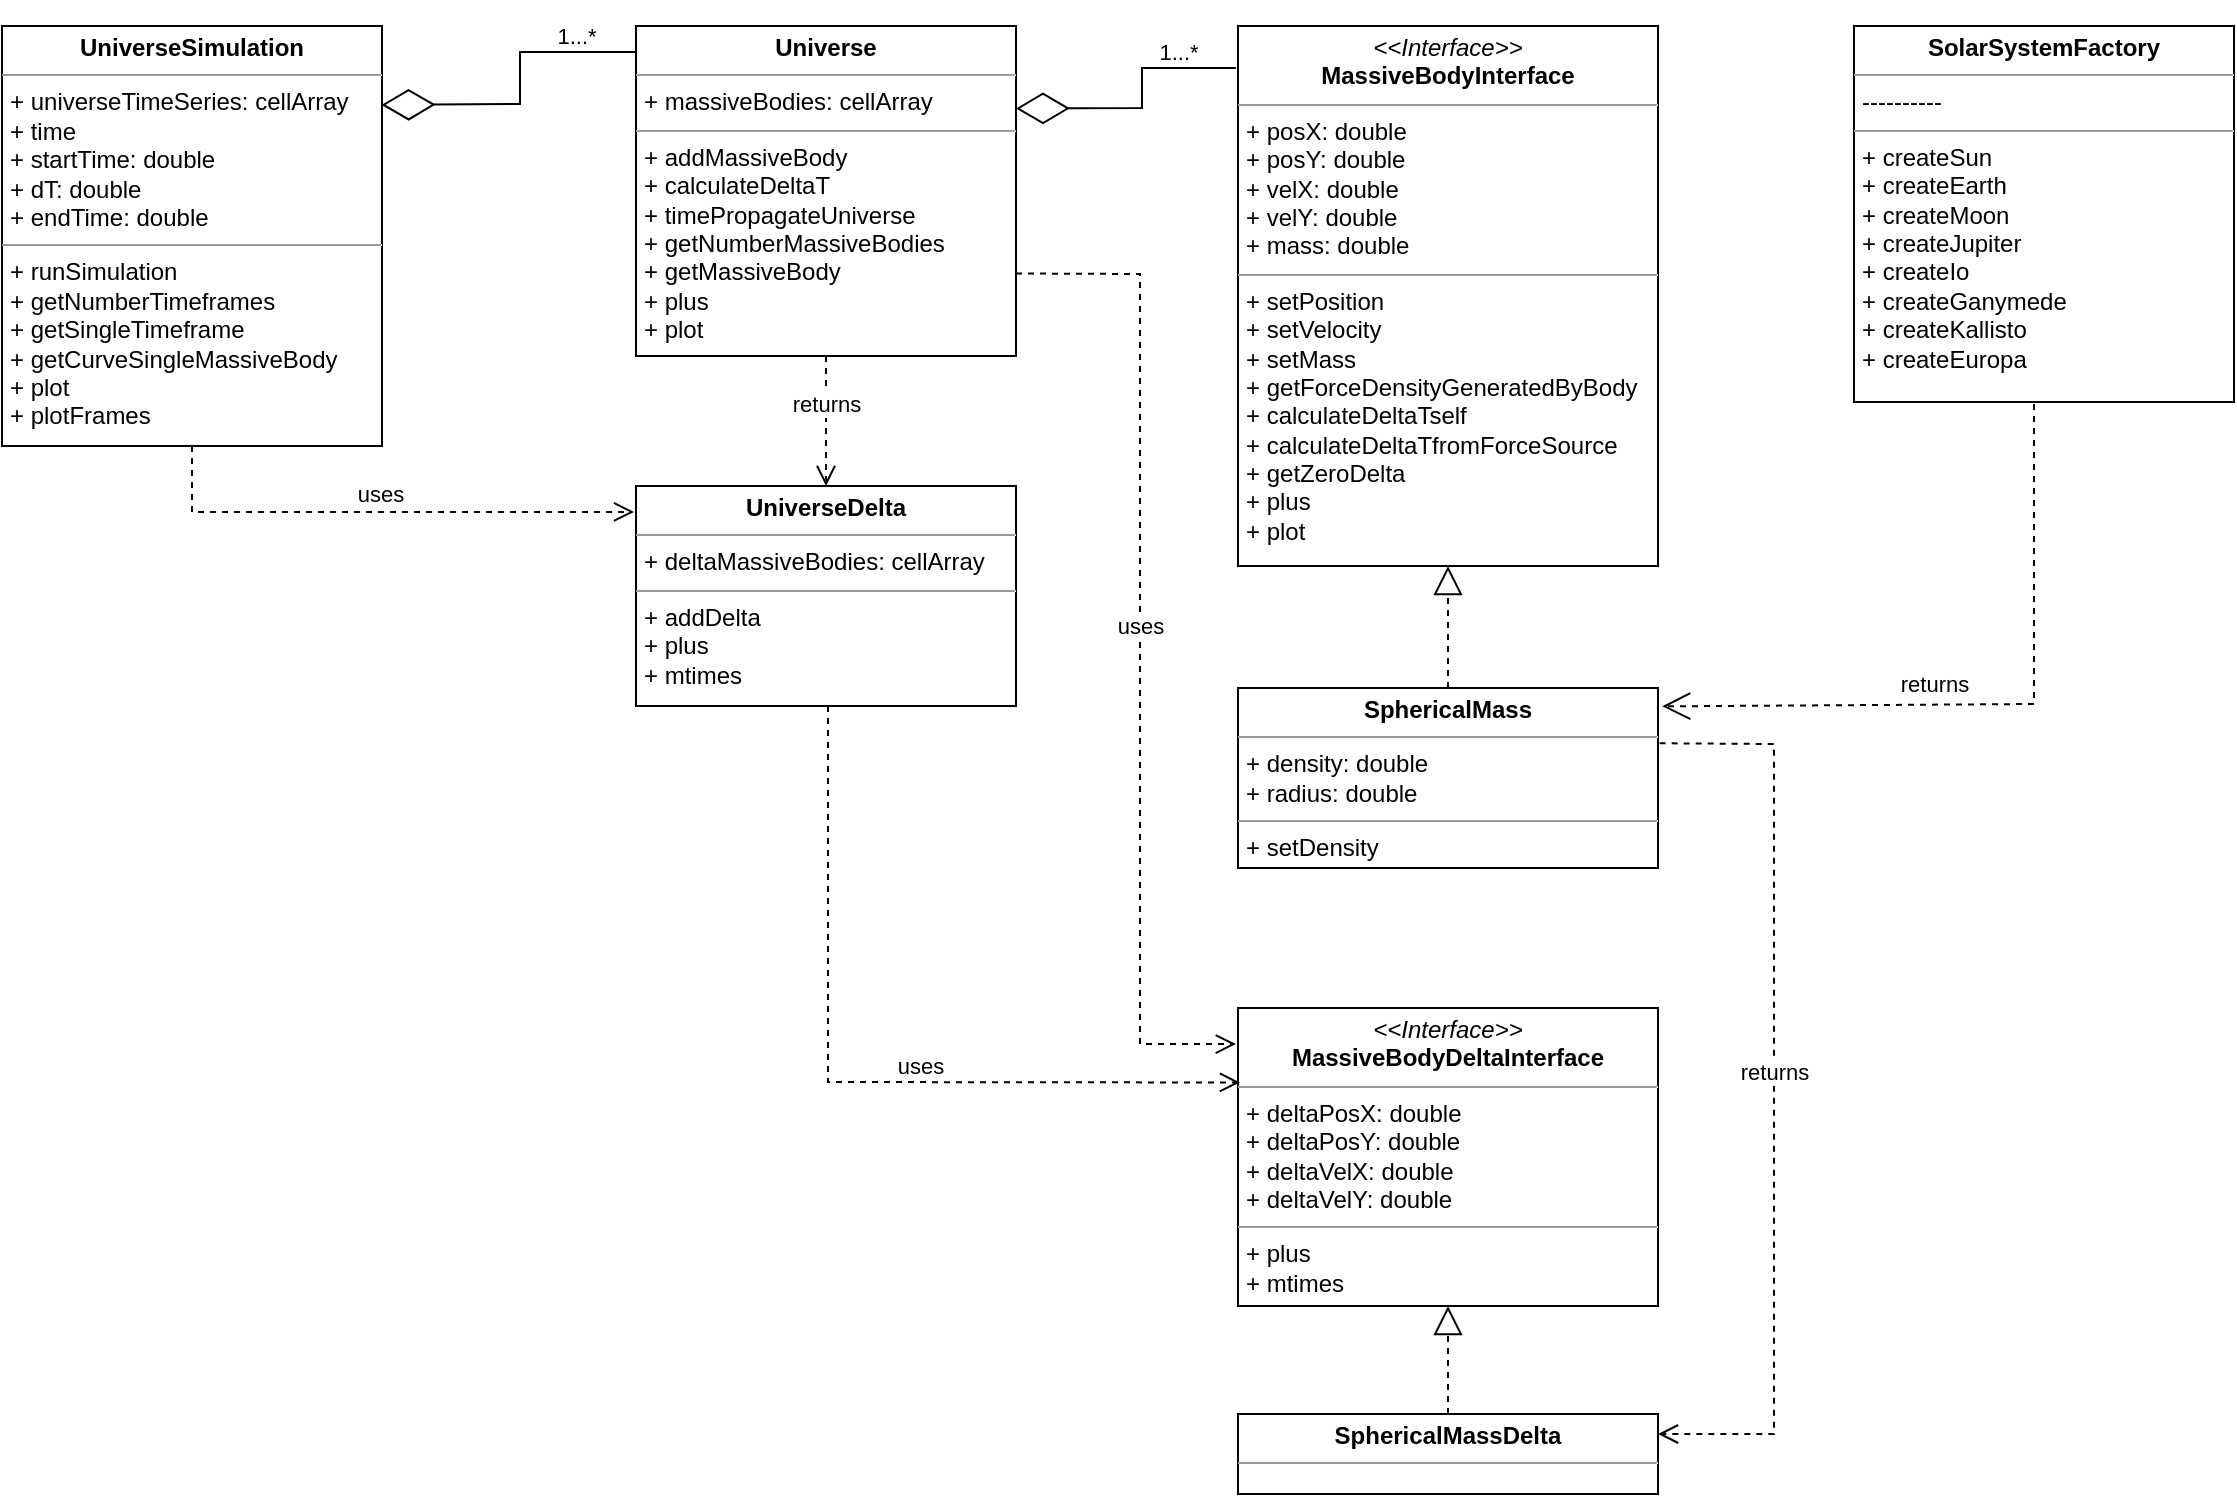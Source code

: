 <mxfile version="26.0.16">
  <diagram name="Page-1" id="c4acf3e9-155e-7222-9cf6-157b1a14988f">
    <mxGraphModel dx="1434" dy="964" grid="1" gridSize="10" guides="1" tooltips="1" connect="1" arrows="1" fold="1" page="1" pageScale="1" pageWidth="1169" pageHeight="827" background="none" math="0" shadow="0">
      <root>
        <mxCell id="0" />
        <mxCell id="1" parent="0" />
        <mxCell id="5d2195bd80daf111-18" value="&lt;p style=&quot;margin:0px;margin-top:4px;text-align:center;&quot;&gt;&lt;i&gt;&amp;lt;&amp;lt;Interface&amp;gt;&amp;gt;&lt;/i&gt;&lt;br&gt;&lt;b&gt;MassiveBodyInterface&lt;/b&gt;&lt;/p&gt;&lt;hr size=&quot;1&quot;&gt;&lt;p style=&quot;margin:0px;margin-left:4px;&quot;&gt;+ posX: double&lt;br&gt;+ posY: double&lt;/p&gt;&lt;p style=&quot;margin:0px;margin-left:4px;&quot;&gt;+ velX: double&lt;/p&gt;&lt;p style=&quot;margin:0px;margin-left:4px;&quot;&gt;+ velY: double&lt;/p&gt;&lt;p style=&quot;margin:0px;margin-left:4px;&quot;&gt;+ mass: double&lt;/p&gt;&lt;hr size=&quot;1&quot;&gt;&lt;p style=&quot;margin:0px;margin-left:4px;&quot;&gt;+ setPosition&lt;br&gt;+ setVelocity&lt;/p&gt;&lt;p style=&quot;margin:0px;margin-left:4px;&quot;&gt;+ setMass&lt;/p&gt;&lt;p style=&quot;margin:0px;margin-left:4px;&quot;&gt;+ getForceDensityGeneratedByBody&lt;/p&gt;&lt;p style=&quot;margin:0px;margin-left:4px;&quot;&gt;+ calculateDeltaTself&lt;/p&gt;&lt;p style=&quot;margin:0px;margin-left:4px;&quot;&gt;+ calculateDeltaTfromForceSource&lt;/p&gt;&lt;p style=&quot;margin:0px;margin-left:4px;&quot;&gt;+ getZeroDelta&lt;/p&gt;&lt;p style=&quot;margin:0px;margin-left:4px;&quot;&gt;+ plus&lt;/p&gt;&lt;p style=&quot;margin:0px;margin-left:4px;&quot;&gt;+ plot&lt;/p&gt;" style="verticalAlign=top;align=left;overflow=fill;fontSize=12;fontFamily=Helvetica;html=1;rounded=0;shadow=0;comic=0;labelBackgroundColor=none;strokeWidth=1" parent="1" vertex="1">
          <mxGeometry x="642" y="51" width="210" height="270" as="geometry" />
        </mxCell>
        <mxCell id="El3f8Gilt0Mx3Fm2QTyY-2" value="&lt;p style=&quot;margin:0px;margin-top:4px;text-align:center;&quot;&gt;&lt;b&gt;SphericalMass&lt;/b&gt;&lt;/p&gt;&lt;hr size=&quot;1&quot;&gt;&lt;p style=&quot;margin:0px;margin-left:4px;&quot;&gt;+ density: double&lt;br&gt;+ radius: double&lt;/p&gt;&lt;hr size=&quot;1&quot;&gt;&lt;p style=&quot;margin:0px;margin-left:4px;&quot;&gt;+ setDensity&lt;/p&gt;" style="verticalAlign=top;align=left;overflow=fill;fontSize=12;fontFamily=Helvetica;html=1;rounded=0;shadow=0;comic=0;labelBackgroundColor=none;strokeWidth=1" parent="1" vertex="1">
          <mxGeometry x="642" y="382" width="210" height="90" as="geometry" />
        </mxCell>
        <mxCell id="El3f8Gilt0Mx3Fm2QTyY-3" value="&lt;p style=&quot;margin:0px;margin-top:4px;text-align:center;&quot;&gt;&lt;i&gt;&amp;lt;&amp;lt;Interface&amp;gt;&amp;gt;&lt;/i&gt;&lt;br&gt;&lt;b&gt;MassiveBodyDeltaInterface&lt;/b&gt;&lt;/p&gt;&lt;hr size=&quot;1&quot;&gt;&lt;p style=&quot;margin:0px;margin-left:4px;&quot;&gt;+ deltaPosX: double&lt;/p&gt;&lt;p style=&quot;margin:0px;margin-left:4px;&quot;&gt;+ deltaPosY: double&lt;/p&gt;&lt;p style=&quot;margin:0px;margin-left:4px;&quot;&gt;+ deltaVelX: double&lt;/p&gt;&lt;p style=&quot;margin:0px;margin-left:4px;&quot;&gt;+ deltaVelY: double&lt;/p&gt;&lt;hr size=&quot;1&quot;&gt;&lt;p style=&quot;margin:0px;margin-left:4px;&quot;&gt;+ plus&lt;br&gt;+ mtimes&lt;/p&gt;" style="verticalAlign=top;align=left;overflow=fill;fontSize=12;fontFamily=Helvetica;html=1;rounded=0;shadow=0;comic=0;labelBackgroundColor=none;strokeWidth=1" parent="1" vertex="1">
          <mxGeometry x="642" y="542" width="210" height="149" as="geometry" />
        </mxCell>
        <mxCell id="El3f8Gilt0Mx3Fm2QTyY-4" value="&lt;p style=&quot;margin:0px;margin-top:4px;text-align:center;&quot;&gt;&lt;b&gt;SphericalMassDelta&lt;/b&gt;&lt;/p&gt;&lt;hr size=&quot;1&quot;&gt;&lt;p style=&quot;margin:0px;margin-left:4px;&quot;&gt;&lt;br&gt;&lt;/p&gt;" style="verticalAlign=top;align=left;overflow=fill;fontSize=12;fontFamily=Helvetica;html=1;rounded=0;shadow=0;comic=0;labelBackgroundColor=none;strokeWidth=1" parent="1" vertex="1">
          <mxGeometry x="642" y="745" width="210" height="40" as="geometry" />
        </mxCell>
        <mxCell id="El3f8Gilt0Mx3Fm2QTyY-5" value="&lt;p style=&quot;margin:0px;margin-top:4px;text-align:center;&quot;&gt;&lt;b&gt;Universe&lt;/b&gt;&lt;/p&gt;&lt;hr size=&quot;1&quot;&gt;&lt;p style=&quot;margin:0px;margin-left:4px;&quot;&gt;+ massiveBodies: cellArray&lt;/p&gt;&lt;hr size=&quot;1&quot;&gt;&lt;p style=&quot;margin:0px;margin-left:4px;&quot;&gt;+ addMassiveBody&lt;/p&gt;&lt;p style=&quot;margin:0px;margin-left:4px;&quot;&gt;+ calculateDeltaT&lt;/p&gt;&lt;p style=&quot;margin:0px;margin-left:4px;&quot;&gt;+ timePropagateUniverse&lt;/p&gt;&lt;p style=&quot;margin:0px;margin-left:4px;&quot;&gt;+ getNumberMassiveBodies&lt;/p&gt;&lt;p style=&quot;margin:0px;margin-left:4px;&quot;&gt;+ getMassiveBody&lt;/p&gt;&lt;p style=&quot;margin:0px;margin-left:4px;&quot;&gt;+ plus&lt;/p&gt;&lt;p style=&quot;margin:0px;margin-left:4px;&quot;&gt;+ plot&lt;/p&gt;" style="verticalAlign=top;align=left;overflow=fill;fontSize=12;fontFamily=Helvetica;html=1;rounded=0;shadow=0;comic=0;labelBackgroundColor=none;strokeWidth=1" parent="1" vertex="1">
          <mxGeometry x="341" y="51" width="190" height="165" as="geometry" />
        </mxCell>
        <mxCell id="El3f8Gilt0Mx3Fm2QTyY-6" value="&lt;p style=&quot;margin:0px;margin-top:4px;text-align:center;&quot;&gt;&lt;b&gt;UniverseDelta&lt;/b&gt;&lt;/p&gt;&lt;hr size=&quot;1&quot;&gt;&lt;p style=&quot;margin:0px;margin-left:4px;&quot;&gt;+ deltaMassiveBodies: cellArray&lt;/p&gt;&lt;hr size=&quot;1&quot;&gt;&lt;p style=&quot;margin:0px;margin-left:4px;&quot;&gt;+ addDelta&lt;/p&gt;&lt;p style=&quot;margin:0px;margin-left:4px;&quot;&gt;+ plus&lt;/p&gt;&lt;p style=&quot;margin:0px;margin-left:4px;&quot;&gt;+ mtimes&lt;/p&gt;&lt;p style=&quot;margin:0px;margin-left:4px;&quot;&gt;&lt;br&gt;&lt;/p&gt;" style="verticalAlign=top;align=left;overflow=fill;fontSize=12;fontFamily=Helvetica;html=1;rounded=0;shadow=0;comic=0;labelBackgroundColor=none;strokeWidth=1" parent="1" vertex="1">
          <mxGeometry x="341" y="281" width="190" height="110" as="geometry" />
        </mxCell>
        <mxCell id="El3f8Gilt0Mx3Fm2QTyY-7" value="&lt;p style=&quot;margin:0px;margin-top:4px;text-align:center;&quot;&gt;&lt;b&gt;UniverseSimulation&lt;/b&gt;&lt;/p&gt;&lt;hr size=&quot;1&quot;&gt;&lt;p style=&quot;margin:0px;margin-left:4px;&quot;&gt;+ universeTimeSeries: cellArray&lt;/p&gt;&lt;p style=&quot;margin:0px;margin-left:4px;&quot;&gt;+ time&lt;/p&gt;&lt;p style=&quot;margin:0px;margin-left:4px;&quot;&gt;+ startTime: double&lt;/p&gt;&lt;p style=&quot;margin:0px;margin-left:4px;&quot;&gt;+ dT: double&lt;/p&gt;&lt;p style=&quot;margin:0px;margin-left:4px;&quot;&gt;+ endTime: double&lt;/p&gt;&lt;hr size=&quot;1&quot;&gt;&lt;p style=&quot;margin:0px;margin-left:4px;&quot;&gt;+ runSimulation&lt;/p&gt;&lt;p style=&quot;margin:0px;margin-left:4px;&quot;&gt;+ getNumberTimeframes&lt;/p&gt;&lt;p style=&quot;margin:0px;margin-left:4px;&quot;&gt;+ getSingleTimeframe&lt;/p&gt;&lt;p style=&quot;margin:0px;margin-left:4px;&quot;&gt;+ getCurveSingleMassiveBody&lt;/p&gt;&lt;p style=&quot;margin:0px;margin-left:4px;&quot;&gt;+ plot&lt;/p&gt;&lt;p style=&quot;margin:0px;margin-left:4px;&quot;&gt;+ plotFrames&lt;/p&gt;" style="verticalAlign=top;align=left;overflow=fill;fontSize=12;fontFamily=Helvetica;html=1;rounded=0;shadow=0;comic=0;labelBackgroundColor=none;strokeWidth=1" parent="1" vertex="1">
          <mxGeometry x="24" y="51" width="190" height="210" as="geometry" />
        </mxCell>
        <mxCell id="El3f8Gilt0Mx3Fm2QTyY-8" value="" style="endArrow=block;dashed=1;endFill=0;endSize=12;html=1;rounded=0;exitX=0.5;exitY=0;exitDx=0;exitDy=0;entryX=0.5;entryY=1;entryDx=0;entryDy=0;" parent="1" source="El3f8Gilt0Mx3Fm2QTyY-2" target="5d2195bd80daf111-18" edge="1">
          <mxGeometry width="160" relative="1" as="geometry">
            <mxPoint x="332" y="462" as="sourcePoint" />
            <mxPoint x="492" y="462" as="targetPoint" />
          </mxGeometry>
        </mxCell>
        <mxCell id="El3f8Gilt0Mx3Fm2QTyY-10" value="" style="endArrow=block;dashed=1;endFill=0;endSize=12;html=1;rounded=0;exitX=0.5;exitY=0;exitDx=0;exitDy=0;entryX=0.5;entryY=1;entryDx=0;entryDy=0;" parent="1" source="El3f8Gilt0Mx3Fm2QTyY-4" target="El3f8Gilt0Mx3Fm2QTyY-3" edge="1">
          <mxGeometry width="160" relative="1" as="geometry">
            <mxPoint x="602" y="763" as="sourcePoint" />
            <mxPoint x="602" y="703" as="targetPoint" />
          </mxGeometry>
        </mxCell>
        <mxCell id="El3f8Gilt0Mx3Fm2QTyY-11" value="" style="endArrow=diamondThin;endFill=0;endSize=24;html=1;rounded=0;entryX=1;entryY=0.25;entryDx=0;entryDy=0;exitX=-0.005;exitY=0.078;exitDx=0;exitDy=0;exitPerimeter=0;" parent="1" source="5d2195bd80daf111-18" target="El3f8Gilt0Mx3Fm2QTyY-5" edge="1">
          <mxGeometry width="160" relative="1" as="geometry">
            <mxPoint x="372" y="282" as="sourcePoint" />
            <mxPoint x="532" y="282" as="targetPoint" />
            <Array as="points">
              <mxPoint x="594" y="72" />
              <mxPoint x="594" y="92" />
            </Array>
          </mxGeometry>
        </mxCell>
        <mxCell id="El3f8Gilt0Mx3Fm2QTyY-21" value="1...*" style="edgeLabel;html=1;align=center;verticalAlign=middle;resizable=0;points=[];" parent="El3f8Gilt0Mx3Fm2QTyY-11" vertex="1" connectable="0">
          <mxGeometry x="-0.554" y="2" relative="1" as="geometry">
            <mxPoint y="-10" as="offset" />
          </mxGeometry>
        </mxCell>
        <mxCell id="El3f8Gilt0Mx3Fm2QTyY-14" value="returns" style="html=1;verticalAlign=bottom;endArrow=open;dashed=1;endSize=8;curved=0;rounded=0;entryX=0.5;entryY=0;entryDx=0;entryDy=0;exitX=0.5;exitY=1;exitDx=0;exitDy=0;" parent="1" source="El3f8Gilt0Mx3Fm2QTyY-5" target="El3f8Gilt0Mx3Fm2QTyY-6" edge="1">
          <mxGeometry relative="1" as="geometry">
            <mxPoint x="594" y="111" as="sourcePoint" />
            <mxPoint x="514" y="111" as="targetPoint" />
          </mxGeometry>
        </mxCell>
        <mxCell id="El3f8Gilt0Mx3Fm2QTyY-15" value="" style="endArrow=diamondThin;endFill=0;endSize=24;html=1;rounded=0;exitX=0;exitY=0.079;exitDx=0;exitDy=0;exitPerimeter=0;entryX=0.999;entryY=0.188;entryDx=0;entryDy=0;entryPerimeter=0;" parent="1" source="El3f8Gilt0Mx3Fm2QTyY-5" target="El3f8Gilt0Mx3Fm2QTyY-7" edge="1">
          <mxGeometry width="160" relative="1" as="geometry">
            <mxPoint x="474" y="432" as="sourcePoint" />
            <mxPoint x="243" y="90" as="targetPoint" />
            <Array as="points">
              <mxPoint x="283" y="64" />
              <mxPoint x="283" y="90" />
            </Array>
          </mxGeometry>
        </mxCell>
        <mxCell id="El3f8Gilt0Mx3Fm2QTyY-20" value="1...*" style="edgeLabel;html=1;align=center;verticalAlign=middle;resizable=0;points=[];" parent="El3f8Gilt0Mx3Fm2QTyY-15" vertex="1" connectable="0">
          <mxGeometry x="-0.6" y="2" relative="1" as="geometry">
            <mxPoint y="-10" as="offset" />
          </mxGeometry>
        </mxCell>
        <mxCell id="El3f8Gilt0Mx3Fm2QTyY-16" value="uses" style="html=1;verticalAlign=bottom;endArrow=open;dashed=1;endSize=8;curved=0;rounded=0;exitX=0.5;exitY=1;exitDx=0;exitDy=0;entryX=-0.005;entryY=0.118;entryDx=0;entryDy=0;entryPerimeter=0;" parent="1" source="El3f8Gilt0Mx3Fm2QTyY-7" target="El3f8Gilt0Mx3Fm2QTyY-6" edge="1">
          <mxGeometry relative="1" as="geometry">
            <mxPoint x="594" y="243" as="sourcePoint" />
            <mxPoint x="514" y="243" as="targetPoint" />
            <Array as="points">
              <mxPoint x="119" y="294" />
            </Array>
          </mxGeometry>
        </mxCell>
        <mxCell id="El3f8Gilt0Mx3Fm2QTyY-18" value="returns" style="html=1;verticalAlign=bottom;endArrow=open;dashed=1;endSize=8;curved=0;rounded=0;exitX=1.004;exitY=0.307;exitDx=0;exitDy=0;entryX=1;entryY=0.25;entryDx=0;entryDy=0;exitPerimeter=0;" parent="1" source="El3f8Gilt0Mx3Fm2QTyY-2" target="El3f8Gilt0Mx3Fm2QTyY-4" edge="1">
          <mxGeometry relative="1" as="geometry">
            <mxPoint x="594" y="380" as="sourcePoint" />
            <mxPoint x="514" y="380" as="targetPoint" />
            <Array as="points">
              <mxPoint x="910" y="410" />
              <mxPoint x="910" y="755" />
            </Array>
          </mxGeometry>
        </mxCell>
        <mxCell id="El3f8Gilt0Mx3Fm2QTyY-19" value="uses" style="html=1;verticalAlign=bottom;endArrow=open;dashed=1;endSize=8;curved=0;rounded=0;exitX=0.5;exitY=1;exitDx=0;exitDy=0;entryX=0;entryY=0.25;entryDx=0;entryDy=0;" parent="1" edge="1">
          <mxGeometry x="0.188" y="-1" relative="1" as="geometry">
            <mxPoint x="437" y="391" as="sourcePoint" />
            <mxPoint x="643" y="579.25" as="targetPoint" />
            <Array as="points">
              <mxPoint x="437" y="579" />
            </Array>
            <mxPoint as="offset" />
          </mxGeometry>
        </mxCell>
        <mxCell id="n1Qlup1lH8y5AM4F9hAU-1" value="uses" style="html=1;verticalAlign=bottom;endArrow=open;dashed=1;endSize=8;curved=0;rounded=0;exitX=1;exitY=0.75;exitDx=0;exitDy=0;entryX=-0.005;entryY=0.121;entryDx=0;entryDy=0;entryPerimeter=0;" parent="1" source="El3f8Gilt0Mx3Fm2QTyY-5" target="El3f8Gilt0Mx3Fm2QTyY-3" edge="1">
          <mxGeometry relative="1" as="geometry">
            <mxPoint x="493" y="470" as="sourcePoint" />
            <mxPoint x="573" y="520" as="targetPoint" />
            <Array as="points">
              <mxPoint x="593" y="175" />
              <mxPoint x="593" y="560" />
            </Array>
          </mxGeometry>
        </mxCell>
        <mxCell id="LRT1CuitJexnDL349mlp-1" value="&lt;p style=&quot;margin:0px;margin-top:4px;text-align:center;&quot;&gt;&lt;b&gt;SolarSystemFactory&lt;/b&gt;&lt;/p&gt;&lt;hr size=&quot;1&quot;&gt;&lt;p style=&quot;margin:0px;margin-left:4px;&quot;&gt;----------&lt;/p&gt;&lt;hr size=&quot;1&quot;&gt;&lt;p style=&quot;margin:0px;margin-left:4px;&quot;&gt;+ createSun&lt;/p&gt;&lt;p style=&quot;margin:0px;margin-left:4px;&quot;&gt;+ createEarth&lt;/p&gt;&lt;p style=&quot;margin:0px;margin-left:4px;&quot;&gt;+ createMoon&lt;/p&gt;&lt;p style=&quot;margin:0px;margin-left:4px;&quot;&gt;+ createJupiter&lt;/p&gt;&lt;p style=&quot;margin:0px;margin-left:4px;&quot;&gt;+ createIo&lt;/p&gt;&lt;p style=&quot;margin:0px;margin-left:4px;&quot;&gt;+ createGanymede&lt;/p&gt;&lt;p style=&quot;margin:0px;margin-left:4px;&quot;&gt;+ createKallisto&lt;/p&gt;&lt;p style=&quot;margin:0px;margin-left:4px;&quot;&gt;+ createEuropa&lt;/p&gt;" style="verticalAlign=top;align=left;overflow=fill;fontSize=12;fontFamily=Helvetica;html=1;rounded=0;shadow=0;comic=0;labelBackgroundColor=none;strokeWidth=1" vertex="1" parent="1">
          <mxGeometry x="950" y="51" width="190" height="188" as="geometry" />
        </mxCell>
        <mxCell id="LRT1CuitJexnDL349mlp-2" value="returns" style="endArrow=open;endSize=12;dashed=1;html=1;rounded=0;entryX=1.01;entryY=0.102;entryDx=0;entryDy=0;entryPerimeter=0;" edge="1" parent="1" target="El3f8Gilt0Mx3Fm2QTyY-2">
          <mxGeometry x="0.19" y="-10" width="160" relative="1" as="geometry">
            <mxPoint x="1040" y="240" as="sourcePoint" />
            <mxPoint x="533" y="470" as="targetPoint" />
            <Array as="points">
              <mxPoint x="1040" y="390" />
            </Array>
            <mxPoint as="offset" />
          </mxGeometry>
        </mxCell>
      </root>
    </mxGraphModel>
  </diagram>
</mxfile>
